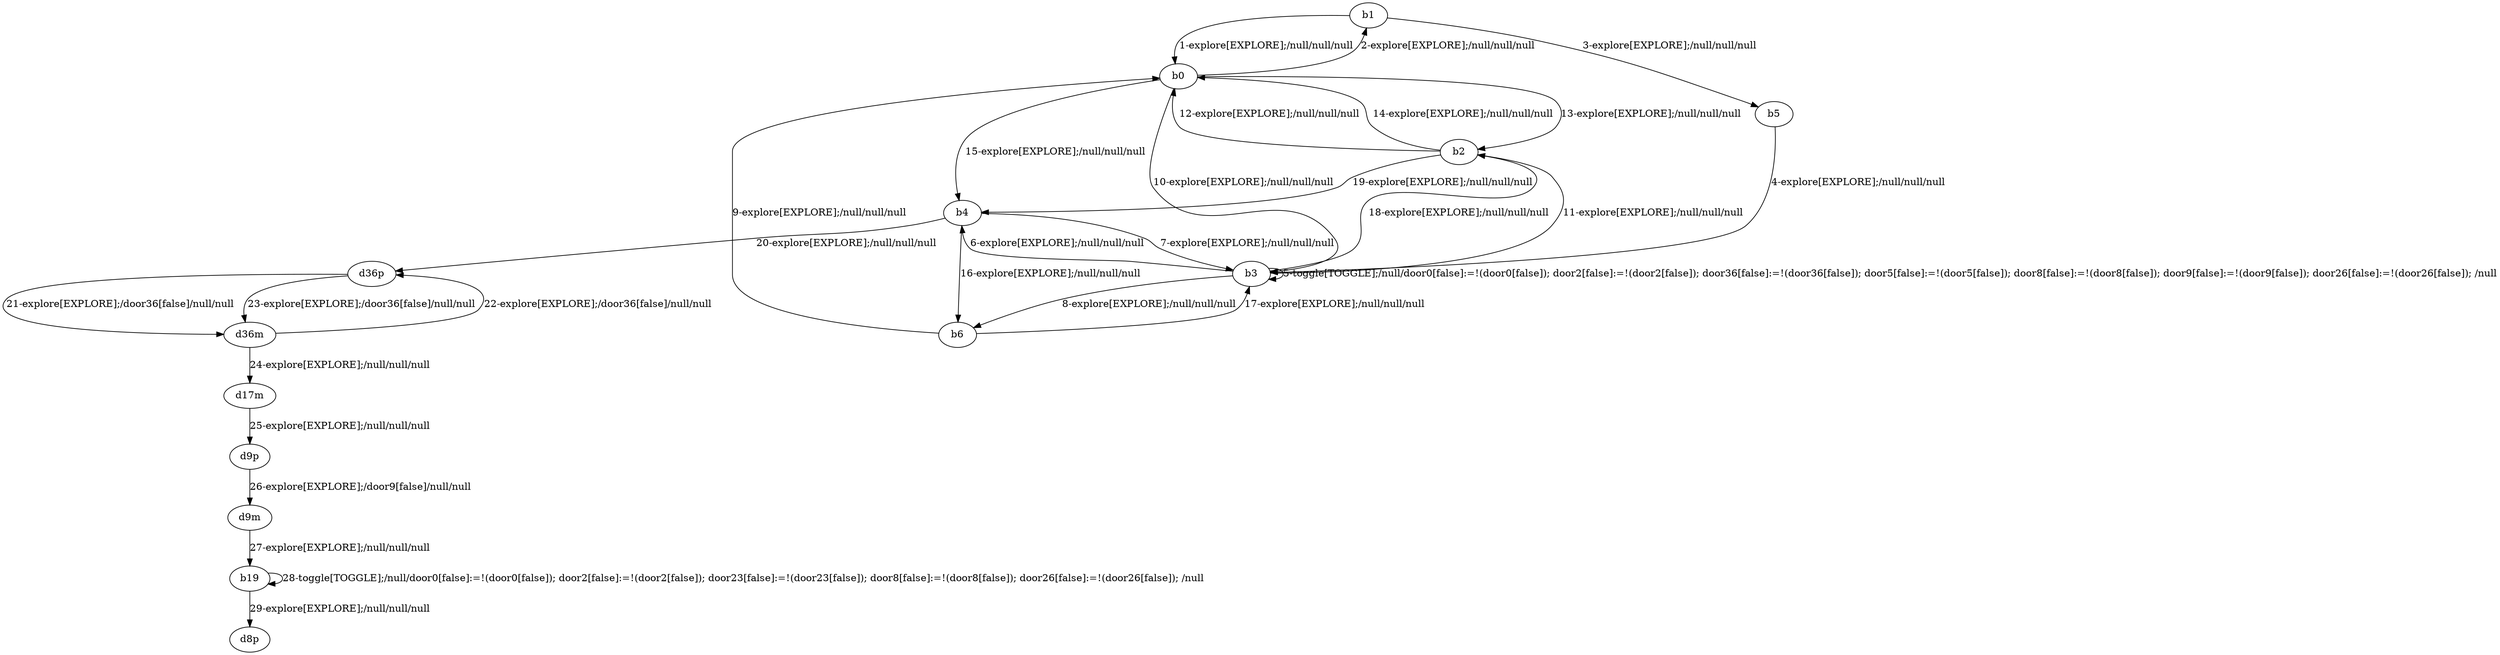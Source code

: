 # Total number of goals covered by this test: 2
# b19 --> d8p
# d17m --> d9p

digraph g {
"b1" -> "b0" [label = "1-explore[EXPLORE];/null/null/null"];
"b0" -> "b1" [label = "2-explore[EXPLORE];/null/null/null"];
"b1" -> "b5" [label = "3-explore[EXPLORE];/null/null/null"];
"b5" -> "b3" [label = "4-explore[EXPLORE];/null/null/null"];
"b3" -> "b3" [label = "5-toggle[TOGGLE];/null/door0[false]:=!(door0[false]); door2[false]:=!(door2[false]); door36[false]:=!(door36[false]); door5[false]:=!(door5[false]); door8[false]:=!(door8[false]); door9[false]:=!(door9[false]); door26[false]:=!(door26[false]); /null"];
"b3" -> "b4" [label = "6-explore[EXPLORE];/null/null/null"];
"b4" -> "b3" [label = "7-explore[EXPLORE];/null/null/null"];
"b3" -> "b6" [label = "8-explore[EXPLORE];/null/null/null"];
"b6" -> "b0" [label = "9-explore[EXPLORE];/null/null/null"];
"b0" -> "b3" [label = "10-explore[EXPLORE];/null/null/null"];
"b3" -> "b2" [label = "11-explore[EXPLORE];/null/null/null"];
"b2" -> "b0" [label = "12-explore[EXPLORE];/null/null/null"];
"b0" -> "b2" [label = "13-explore[EXPLORE];/null/null/null"];
"b2" -> "b0" [label = "14-explore[EXPLORE];/null/null/null"];
"b0" -> "b4" [label = "15-explore[EXPLORE];/null/null/null"];
"b4" -> "b6" [label = "16-explore[EXPLORE];/null/null/null"];
"b6" -> "b3" [label = "17-explore[EXPLORE];/null/null/null"];
"b3" -> "b2" [label = "18-explore[EXPLORE];/null/null/null"];
"b2" -> "b4" [label = "19-explore[EXPLORE];/null/null/null"];
"b4" -> "d36p" [label = "20-explore[EXPLORE];/null/null/null"];
"d36p" -> "d36m" [label = "21-explore[EXPLORE];/door36[false]/null/null"];
"d36m" -> "d36p" [label = "22-explore[EXPLORE];/door36[false]/null/null"];
"d36p" -> "d36m" [label = "23-explore[EXPLORE];/door36[false]/null/null"];
"d36m" -> "d17m" [label = "24-explore[EXPLORE];/null/null/null"];
"d17m" -> "d9p" [label = "25-explore[EXPLORE];/null/null/null"];
"d9p" -> "d9m" [label = "26-explore[EXPLORE];/door9[false]/null/null"];
"d9m" -> "b19" [label = "27-explore[EXPLORE];/null/null/null"];
"b19" -> "b19" [label = "28-toggle[TOGGLE];/null/door0[false]:=!(door0[false]); door2[false]:=!(door2[false]); door23[false]:=!(door23[false]); door8[false]:=!(door8[false]); door26[false]:=!(door26[false]); /null"];
"b19" -> "d8p" [label = "29-explore[EXPLORE];/null/null/null"];
}